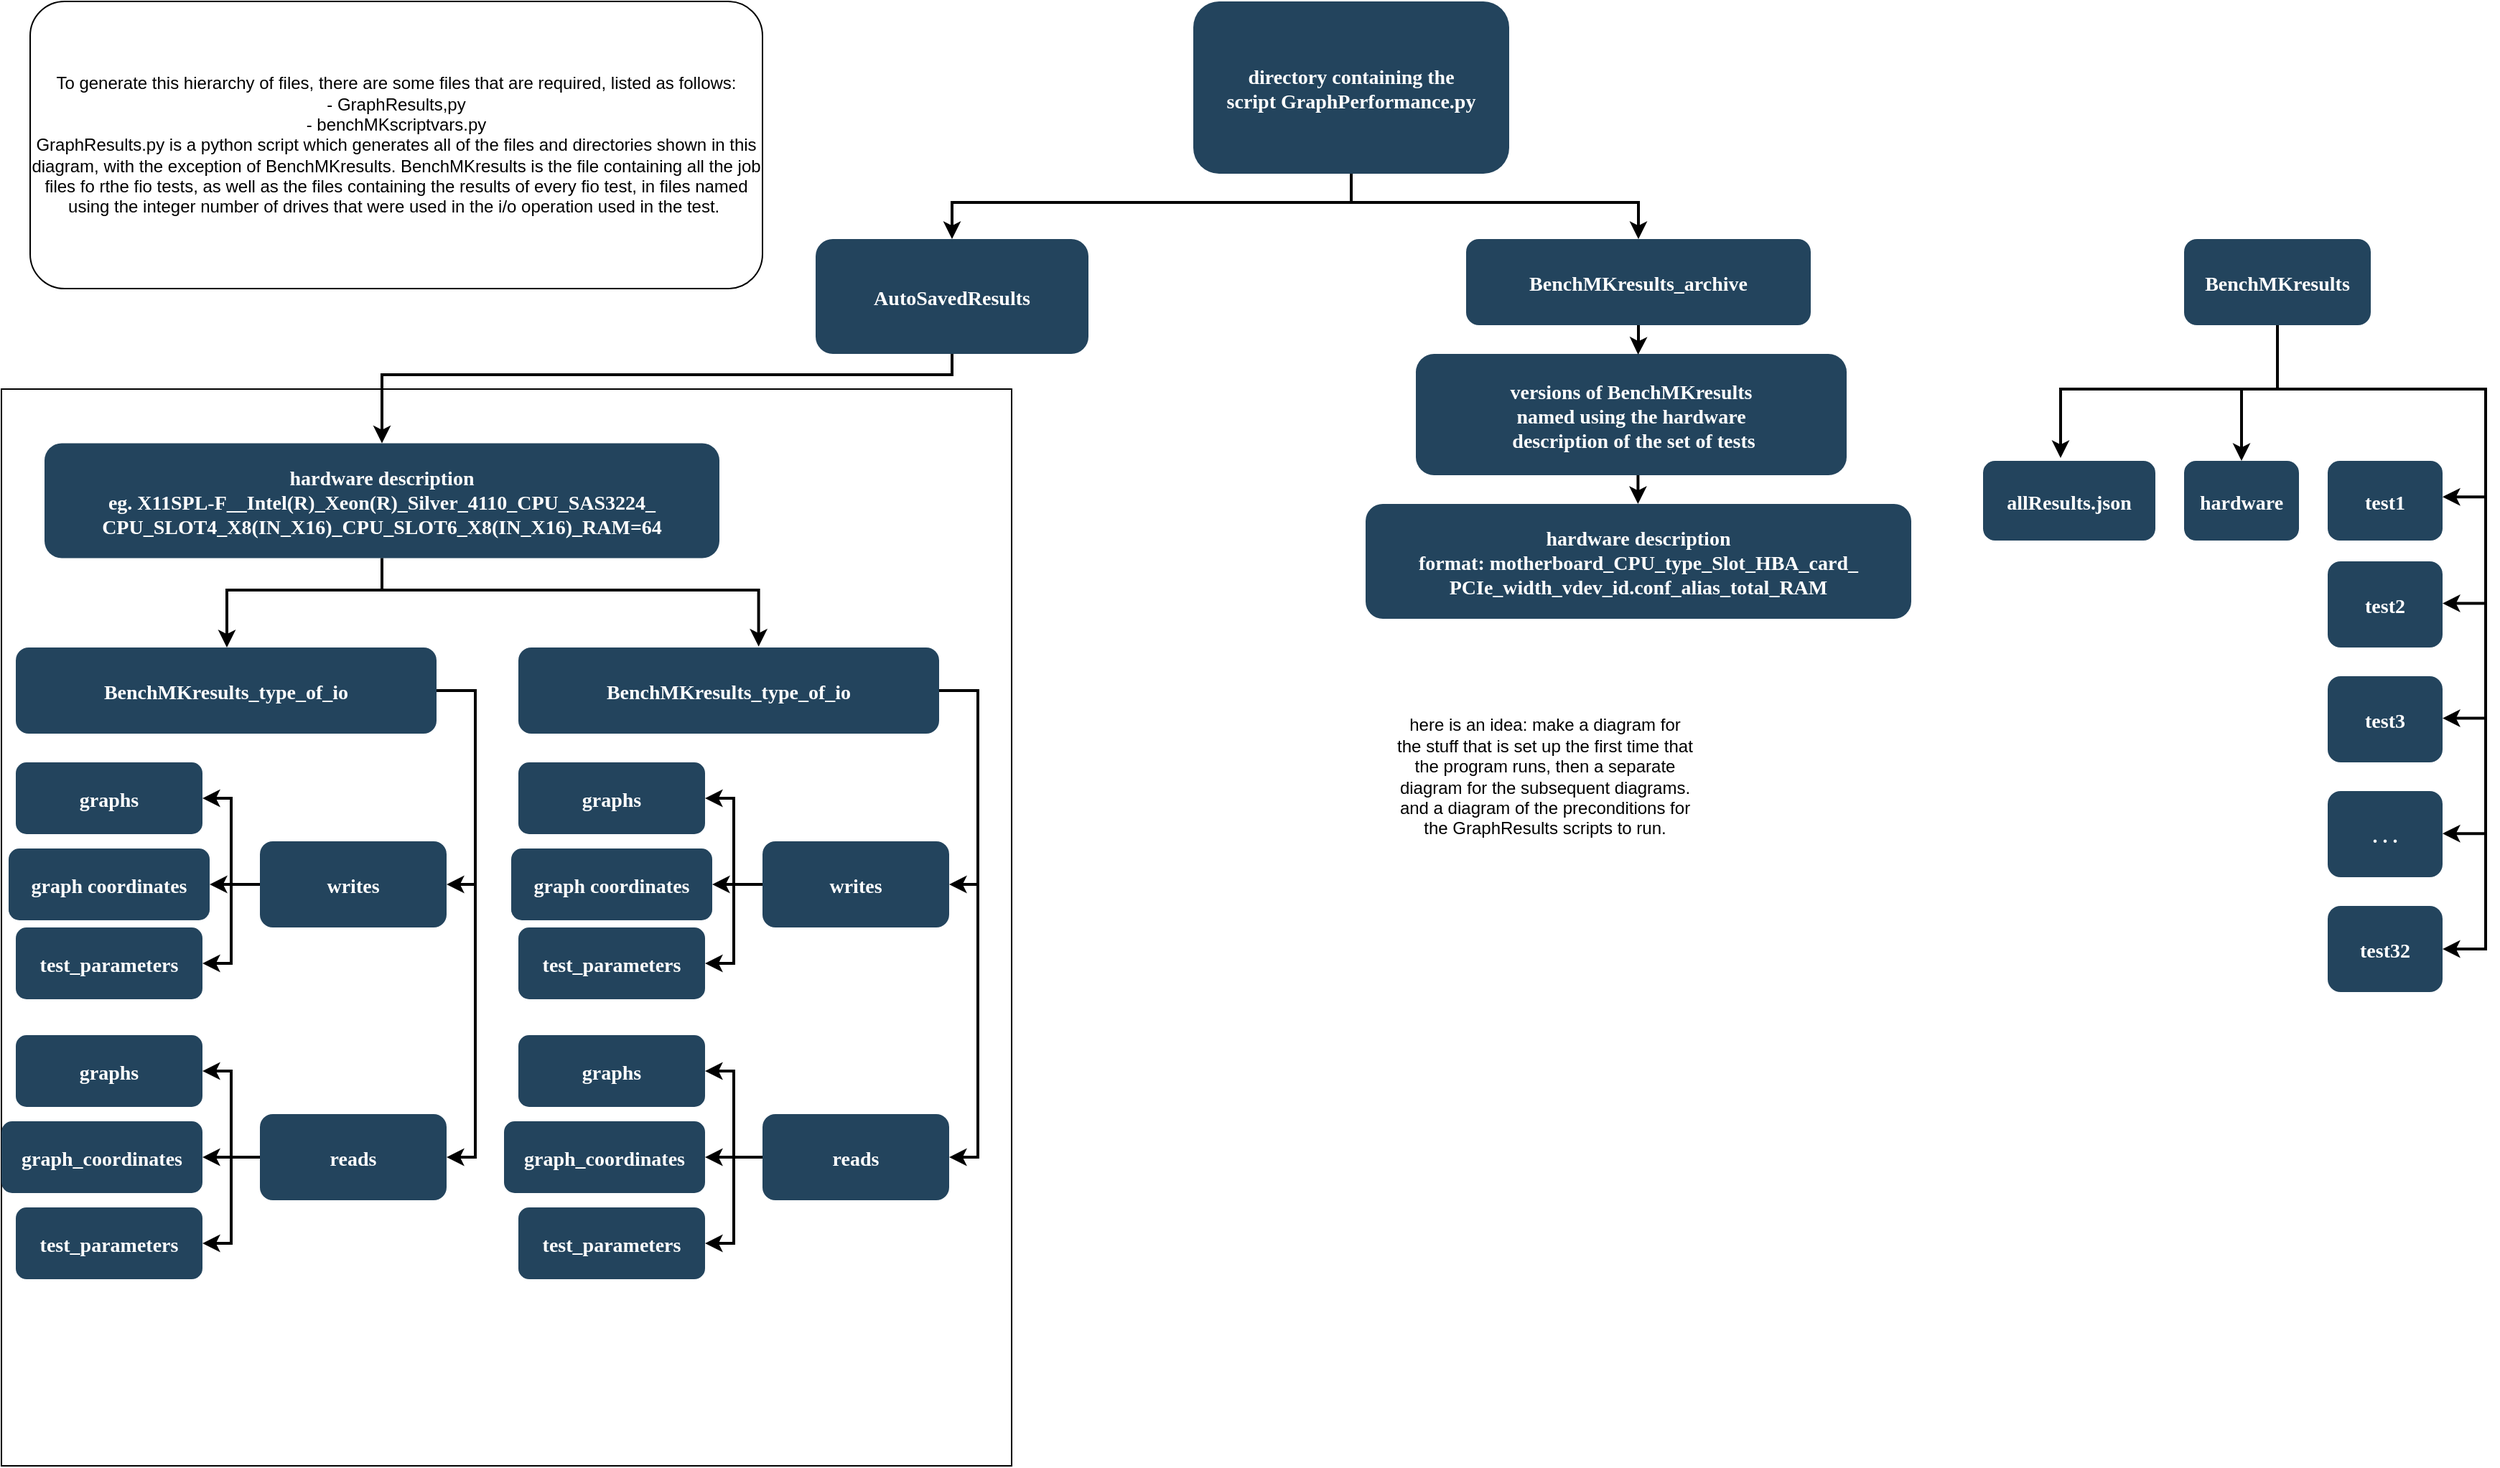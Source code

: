 <mxfile version="14.0.1" type="github">
  <diagram name="Page-1" id="2c0d36ab-eaac-3732-788b-9136903baeff">
    <mxGraphModel dx="2168" dy="874" grid="1" gridSize="10" guides="1" tooltips="1" connect="1" arrows="1" fold="1" page="1" pageScale="1.5" pageWidth="1169" pageHeight="827" background="#ffffff" math="0" shadow="0">
      <root>
        <mxCell id="0" />
        <mxCell id="1" parent="0" />
        <mxCell id="cr9FANzja6UJMiHbJ5yW-260" value="" style="backgroundColour=00aaff;rounded=0;whiteSpace=wrap;html=1;" vertex="1" parent="1">
          <mxGeometry x="10" y="290" width="703.5" height="750" as="geometry" />
        </mxCell>
        <mxCell id="2" value="AutoSavedResults" style="rounded=1;fillColor=#23445D;gradientColor=none;strokeColor=none;fontColor=#FFFFFF;fontStyle=1;fontFamily=Tahoma;fontSize=14" parent="1" vertex="1">
          <mxGeometry x="577" y="185.5" width="190" height="80" as="geometry" />
        </mxCell>
        <mxCell id="cr9FANzja6UJMiHbJ5yW-207" style="strokeWidth=2;edgeStyle=orthogonalEdgeStyle;rounded=0;orthogonalLoop=1;jettySize=auto;html=1;exitX=0.5;exitY=1;exitDx=0;exitDy=0;" edge="1" parent="1" source="13" target="cr9FANzja6UJMiHbJ5yW-208">
          <mxGeometry relative="1" as="geometry">
            <mxPoint x="820" y="480" as="targetPoint" />
            <Array as="points">
              <mxPoint x="275" y="430" />
              <mxPoint x="167" y="430" />
            </Array>
          </mxGeometry>
        </mxCell>
        <mxCell id="cr9FANzja6UJMiHbJ5yW-257" style="strokeWidth=2;edgeStyle=orthogonalEdgeStyle;rounded=0;orthogonalLoop=1;jettySize=auto;html=1;exitX=0.5;exitY=1;exitDx=0;exitDy=0;entryX=0.571;entryY=-0.011;entryDx=0;entryDy=0;entryPerimeter=0;" edge="1" parent="1" source="13" target="cr9FANzja6UJMiHbJ5yW-256">
          <mxGeometry relative="1" as="geometry">
            <Array as="points">
              <mxPoint x="275" y="430" />
              <mxPoint x="537" y="430" />
            </Array>
          </mxGeometry>
        </mxCell>
        <mxCell id="13" value="hardware description&#xa;eg. X11SPL-F__Intel(R)_Xeon(R)_Silver_4110_CPU_SAS3224_&#xa;CPU_SLOT4_X8(IN_X16)_CPU_SLOT6_X8(IN_X16)_RAM=64" style="rounded=1;fillColor=#23445D;gradientColor=none;strokeColor=none;fontColor=#FFFFFF;fontStyle=1;fontFamily=Tahoma;fontSize=14" parent="1" vertex="1">
          <mxGeometry x="40" y="327.75" width="470" height="80" as="geometry" />
        </mxCell>
        <mxCell id="cr9FANzja6UJMiHbJ5yW-204" style="strokeWidth=2;edgeStyle=orthogonalEdgeStyle;rounded=0;orthogonalLoop=1;jettySize=auto;html=1;exitX=0.5;exitY=1;exitDx=0;exitDy=0;entryX=0.45;entryY=-0.036;entryDx=0;entryDy=0;entryPerimeter=0;" edge="1" parent="1" source="14" target="cr9FANzja6UJMiHbJ5yW-201">
          <mxGeometry relative="1" as="geometry">
            <Array as="points">
              <mxPoint x="1595" y="290" />
              <mxPoint x="1444" y="290" />
            </Array>
          </mxGeometry>
        </mxCell>
        <mxCell id="14" value="BenchMKresults" style="rounded=1;fillColor=#23445D;gradientColor=none;strokeColor=none;fontColor=#FFFFFF;fontStyle=1;fontFamily=Tahoma;fontSize=14" parent="1" vertex="1">
          <mxGeometry x="1530" y="185.5" width="130" height="60" as="geometry" />
        </mxCell>
        <mxCell id="61" value="" style="edgeStyle=elbowEdgeStyle;elbow=vertical;strokeWidth=2;rounded=0;exitX=0.5;exitY=1;exitDx=0;exitDy=0;entryX=0.5;entryY=0;entryDx=0;entryDy=0;" parent="1" source="2" target="13" edge="1">
          <mxGeometry x="-23" y="135.5" width="100" height="100" as="geometry">
            <mxPoint x="-23" y="235.5" as="sourcePoint" />
            <mxPoint x="662" y="330" as="targetPoint" />
            <Array as="points">
              <mxPoint x="300" y="280" />
              <mxPoint x="852" y="320" />
            </Array>
          </mxGeometry>
        </mxCell>
        <mxCell id="sJ-iOtZQnBbiaRmRqmVX-124" value="" style="edgeStyle=elbowEdgeStyle;elbow=vertical;strokeWidth=2;rounded=0;entryX=0.5;entryY=0;entryDx=0;entryDy=0;exitX=0.5;exitY=1;exitDx=0;exitDy=0;" parent="1" edge="1" target="2" source="sJ-iOtZQnBbiaRmRqmVX-125">
          <mxGeometry x="705" y="-134.5" width="100" height="100" as="geometry">
            <mxPoint x="930" y="145.5" as="sourcePoint" />
            <mxPoint x="850" y="185.5" as="targetPoint" />
            <Array as="points">
              <mxPoint x="800" y="160" />
            </Array>
          </mxGeometry>
        </mxCell>
        <mxCell id="cr9FANzja6UJMiHbJ5yW-259" style="strokeWidth=2;edgeStyle=orthogonalEdgeStyle;rounded=0;orthogonalLoop=1;jettySize=auto;html=1;exitX=0.5;exitY=1;exitDx=0;exitDy=0;entryX=0.5;entryY=0;entryDx=0;entryDy=0;" edge="1" parent="1" source="sJ-iOtZQnBbiaRmRqmVX-125" target="cr9FANzja6UJMiHbJ5yW-189">
          <mxGeometry relative="1" as="geometry">
            <Array as="points">
              <mxPoint x="950" y="160" />
              <mxPoint x="1150" y="160" />
            </Array>
          </mxGeometry>
        </mxCell>
        <mxCell id="sJ-iOtZQnBbiaRmRqmVX-125" value="directory containing the&#xa;script GraphPerformance.py" style="rounded=1;fillColor=#23445D;gradientColor=none;strokeColor=none;fontColor=#FFFFFF;fontStyle=1;fontFamily=Tahoma;fontSize=14" parent="1" vertex="1">
          <mxGeometry x="840" y="20" width="220" height="120" as="geometry" />
        </mxCell>
        <mxCell id="cr9FANzja6UJMiHbJ5yW-214" style="strokeWidth=2;edgeStyle=orthogonalEdgeStyle;rounded=0;orthogonalLoop=1;jettySize=auto;html=1;exitX=0;exitY=0.5;exitDx=0;exitDy=0;entryX=1;entryY=0.5;entryDx=0;entryDy=0;" edge="1" parent="1" source="sJ-iOtZQnBbiaRmRqmVX-129" target="cr9FANzja6UJMiHbJ5yW-129">
          <mxGeometry relative="1" as="geometry" />
        </mxCell>
        <mxCell id="cr9FANzja6UJMiHbJ5yW-219" style="strokeWidth=2;edgeStyle=orthogonalEdgeStyle;rounded=0;orthogonalLoop=1;jettySize=auto;html=1;exitX=0;exitY=0.5;exitDx=0;exitDy=0;entryX=1;entryY=0.5;entryDx=0;entryDy=0;" edge="1" parent="1" source="sJ-iOtZQnBbiaRmRqmVX-129" target="cr9FANzja6UJMiHbJ5yW-130">
          <mxGeometry relative="1" as="geometry" />
        </mxCell>
        <mxCell id="cr9FANzja6UJMiHbJ5yW-220" style="strokeWidth=2;edgeStyle=orthogonalEdgeStyle;rounded=0;orthogonalLoop=1;jettySize=auto;html=1;exitX=0;exitY=0.5;exitDx=0;exitDy=0;entryX=1;entryY=0.5;entryDx=0;entryDy=0;" edge="1" parent="1" source="sJ-iOtZQnBbiaRmRqmVX-129" target="cr9FANzja6UJMiHbJ5yW-131">
          <mxGeometry relative="1" as="geometry" />
        </mxCell>
        <mxCell id="sJ-iOtZQnBbiaRmRqmVX-129" value="reads" style="rounded=1;fillColor=#23445D;gradientColor=none;strokeColor=none;fontColor=#FFFFFF;fontStyle=1;fontFamily=Tahoma;fontSize=14" parent="1" vertex="1">
          <mxGeometry x="190" y="795" width="130" height="60" as="geometry" />
        </mxCell>
        <mxCell id="cr9FANzja6UJMiHbJ5yW-211" style="strokeWidth=2;edgeStyle=orthogonalEdgeStyle;rounded=0;orthogonalLoop=1;jettySize=auto;html=1;exitX=0;exitY=0.5;exitDx=0;exitDy=0;entryX=1;entryY=0.5;entryDx=0;entryDy=0;" edge="1" parent="1" source="sJ-iOtZQnBbiaRmRqmVX-130" target="cr9FANzja6UJMiHbJ5yW-126">
          <mxGeometry relative="1" as="geometry" />
        </mxCell>
        <mxCell id="cr9FANzja6UJMiHbJ5yW-212" style="strokeWidth=2;edgeStyle=orthogonalEdgeStyle;rounded=0;orthogonalLoop=1;jettySize=auto;html=1;exitX=0;exitY=0.5;exitDx=0;exitDy=0;entryX=1;entryY=0.5;entryDx=0;entryDy=0;" edge="1" parent="1" source="sJ-iOtZQnBbiaRmRqmVX-130" target="cr9FANzja6UJMiHbJ5yW-127">
          <mxGeometry relative="1" as="geometry">
            <mxPoint x="170.0" y="560" as="targetPoint" />
          </mxGeometry>
        </mxCell>
        <mxCell id="cr9FANzja6UJMiHbJ5yW-216" style="strokeWidth=2;edgeStyle=orthogonalEdgeStyle;rounded=0;orthogonalLoop=1;jettySize=auto;html=1;exitX=0;exitY=0.5;exitDx=0;exitDy=0;entryX=1;entryY=0.5;entryDx=0;entryDy=0;" edge="1" parent="1" source="sJ-iOtZQnBbiaRmRqmVX-130" target="cr9FANzja6UJMiHbJ5yW-128">
          <mxGeometry relative="1" as="geometry">
            <mxPoint x="170" y="690.0" as="targetPoint" />
            <Array as="points">
              <mxPoint x="170" y="635" />
              <mxPoint x="170" y="690" />
            </Array>
          </mxGeometry>
        </mxCell>
        <mxCell id="sJ-iOtZQnBbiaRmRqmVX-130" value="writes" style="rounded=1;fillColor=#23445D;gradientColor=none;strokeColor=none;fontColor=#FFFFFF;fontStyle=1;fontFamily=Tahoma;fontSize=14" parent="1" vertex="1">
          <mxGeometry x="190" y="605" width="130" height="60" as="geometry" />
        </mxCell>
        <mxCell id="cr9FANzja6UJMiHbJ5yW-126" value="graph coordinates" style="rounded=1;fillColor=#23445D;gradientColor=none;strokeColor=none;fontColor=#FFFFFF;fontStyle=1;fontFamily=Tahoma;fontSize=14" vertex="1" parent="1">
          <mxGeometry x="15" y="610" width="140" height="50" as="geometry" />
        </mxCell>
        <mxCell id="cr9FANzja6UJMiHbJ5yW-127" value="graphs" style="rounded=1;fillColor=#23445D;gradientColor=none;strokeColor=none;fontColor=#FFFFFF;fontStyle=1;fontFamily=Tahoma;fontSize=14" vertex="1" parent="1">
          <mxGeometry x="20" y="550" width="130" height="50" as="geometry" />
        </mxCell>
        <mxCell id="cr9FANzja6UJMiHbJ5yW-128" value="test_parameters" style="rounded=1;fillColor=#23445D;gradientColor=none;strokeColor=none;fontColor=#FFFFFF;fontStyle=1;fontFamily=Tahoma;fontSize=14" vertex="1" parent="1">
          <mxGeometry x="20" y="665" width="130" height="50" as="geometry" />
        </mxCell>
        <mxCell id="cr9FANzja6UJMiHbJ5yW-129" value="graph_coordinates" style="rounded=1;fillColor=#23445D;gradientColor=none;strokeColor=none;fontColor=#FFFFFF;fontStyle=1;fontFamily=Tahoma;fontSize=14" vertex="1" parent="1">
          <mxGeometry x="10" y="800" width="140" height="50" as="geometry" />
        </mxCell>
        <mxCell id="cr9FANzja6UJMiHbJ5yW-130" value="graphs" style="rounded=1;fillColor=#23445D;gradientColor=none;strokeColor=none;fontColor=#FFFFFF;fontStyle=1;fontFamily=Tahoma;fontSize=14" vertex="1" parent="1">
          <mxGeometry x="20" y="740" width="130" height="50" as="geometry" />
        </mxCell>
        <mxCell id="cr9FANzja6UJMiHbJ5yW-131" value="test_parameters" style="rounded=1;fillColor=#23445D;gradientColor=none;strokeColor=none;fontColor=#FFFFFF;fontStyle=1;fontFamily=Tahoma;fontSize=14" vertex="1" parent="1">
          <mxGeometry x="20" y="860" width="130" height="50" as="geometry" />
        </mxCell>
        <mxCell id="cr9FANzja6UJMiHbJ5yW-148" value="test1" style="rounded=1;fillColor=#23445D;gradientColor=none;strokeColor=none;fontColor=#FFFFFF;fontStyle=1;fontFamily=Tahoma;fontSize=14" vertex="1" parent="1">
          <mxGeometry x="1630" y="340" width="80" height="55.5" as="geometry" />
        </mxCell>
        <mxCell id="cr9FANzja6UJMiHbJ5yW-149" value="test2" style="rounded=1;fillColor=#23445D;gradientColor=none;strokeColor=none;fontColor=#FFFFFF;fontStyle=1;fontFamily=Tahoma;fontSize=14" vertex="1" parent="1">
          <mxGeometry x="1630" y="410" width="80" height="60" as="geometry" />
        </mxCell>
        <mxCell id="cr9FANzja6UJMiHbJ5yW-151" value="hardware" style="rounded=1;fillColor=#23445D;gradientColor=none;strokeColor=none;fontColor=#FFFFFF;fontStyle=1;fontFamily=Tahoma;fontSize=14" vertex="1" parent="1">
          <mxGeometry x="1530" y="340" width="80" height="55.5" as="geometry" />
        </mxCell>
        <mxCell id="cr9FANzja6UJMiHbJ5yW-155" value=". . ." style="rounded=1;fillColor=#23445D;gradientColor=none;strokeColor=none;fontColor=#FFFFFF;fontStyle=1;fontFamily=Tahoma;fontSize=14" vertex="1" parent="1">
          <mxGeometry x="1630" y="570" width="80" height="60" as="geometry" />
        </mxCell>
        <mxCell id="cr9FANzja6UJMiHbJ5yW-156" value="test32" style="rounded=1;fillColor=#23445D;gradientColor=none;strokeColor=none;fontColor=#FFFFFF;fontStyle=1;fontFamily=Tahoma;fontSize=14" vertex="1" parent="1">
          <mxGeometry x="1630" y="650" width="80" height="60" as="geometry" />
        </mxCell>
        <mxCell id="cr9FANzja6UJMiHbJ5yW-165" value="" style="edgeStyle=elbowEdgeStyle;elbow=vertical;strokeWidth=2;rounded=0;entryX=0.5;entryY=0;entryDx=0;entryDy=0;" edge="1" parent="1" target="cr9FANzja6UJMiHbJ5yW-151">
          <mxGeometry x="374.58" y="-0.5" width="100" height="100" as="geometry">
            <mxPoint x="1740" y="300" as="sourcePoint" />
            <mxPoint x="1054.58" y="319.5" as="targetPoint" />
            <Array as="points">
              <mxPoint x="1250" y="290" />
              <mxPoint x="1054.29" y="289.5" />
            </Array>
          </mxGeometry>
        </mxCell>
        <mxCell id="cr9FANzja6UJMiHbJ5yW-150" value="test3" style="rounded=1;fillColor=#23445D;gradientColor=none;strokeColor=none;fontColor=#FFFFFF;fontStyle=1;fontFamily=Tahoma;fontSize=14" vertex="1" parent="1">
          <mxGeometry x="1630" y="490" width="80" height="60" as="geometry" />
        </mxCell>
        <mxCell id="cr9FANzja6UJMiHbJ5yW-168" value="" style="edgeStyle=elbowEdgeStyle;elbow=vertical;strokeWidth=2;rounded=0" edge="1" parent="1">
          <mxGeometry x="1050" y="389.58" width="100" height="100" as="geometry">
            <mxPoint x="1740" y="290" as="sourcePoint" />
            <mxPoint x="1710" y="679.58" as="targetPoint" />
            <Array as="points">
              <mxPoint x="1780" y="680" />
              <mxPoint x="1780" y="680" />
              <mxPoint x="1780" y="680" />
              <mxPoint x="1730" y="680" />
            </Array>
          </mxGeometry>
        </mxCell>
        <mxCell id="cr9FANzja6UJMiHbJ5yW-170" value="" style="edgeStyle=elbowEdgeStyle;elbow=vertical;strokeWidth=2;rounded=0" edge="1" parent="1">
          <mxGeometry x="1050" y="239.29" width="100" height="100" as="geometry">
            <mxPoint x="1740" y="519.29" as="sourcePoint" />
            <mxPoint x="1710" y="519.29" as="targetPoint" />
            <Array as="points">
              <mxPoint x="1730" y="519.29" />
              <mxPoint x="1740" y="529.29" />
              <mxPoint x="1729.71" y="529.29" />
            </Array>
          </mxGeometry>
        </mxCell>
        <mxCell id="cr9FANzja6UJMiHbJ5yW-171" value="" style="edgeStyle=elbowEdgeStyle;elbow=vertical;strokeWidth=2;rounded=0" edge="1" parent="1">
          <mxGeometry x="1050" y="159.29" width="100" height="100" as="geometry">
            <mxPoint x="1740" y="439.29" as="sourcePoint" />
            <mxPoint x="1710" y="439.29" as="targetPoint" />
            <Array as="points">
              <mxPoint x="1730" y="439.29" />
              <mxPoint x="1740" y="449.29" />
              <mxPoint x="1729.71" y="449.29" />
            </Array>
          </mxGeometry>
        </mxCell>
        <mxCell id="cr9FANzja6UJMiHbJ5yW-172" value="" style="edgeStyle=elbowEdgeStyle;elbow=vertical;strokeWidth=2;rounded=0" edge="1" parent="1">
          <mxGeometry x="1050" y="85.08" width="100" height="100" as="geometry">
            <mxPoint x="1740" y="365.08" as="sourcePoint" />
            <mxPoint x="1710" y="365.08" as="targetPoint" />
            <Array as="points">
              <mxPoint x="1730" y="365.08" />
              <mxPoint x="1740" y="375.08" />
              <mxPoint x="1729.71" y="375.08" />
            </Array>
          </mxGeometry>
        </mxCell>
        <mxCell id="cr9FANzja6UJMiHbJ5yW-182" value="To generate this hierarchy of files, there are some files that are required, listed as follows:&lt;br&gt;- GraphResults,py&lt;br&gt;- benchMKscriptvars.py&lt;br&gt;GraphResults.py is a python script which generates all of the files and directories shown in this diagram, with the exception of BenchMKresults. BenchMKresults is the file containing all the job files fo rthe fio tests, as well as the files containing the results of every fio test, in files named using the integer number of drives that were used in the i/o operation used in the test.&amp;nbsp;" style="rounded=1;whiteSpace=wrap;html=1;arcSize=12;" vertex="1" parent="1">
          <mxGeometry x="30" y="20" width="510" height="200" as="geometry" />
        </mxCell>
        <mxCell id="cr9FANzja6UJMiHbJ5yW-188" value="" style="edgeStyle=elbowEdgeStyle;elbow=vertical;strokeWidth=2;rounded=0" edge="1" parent="1">
          <mxGeometry x="1050" y="319.58" width="100" height="100" as="geometry">
            <mxPoint x="1740" y="599.58" as="sourcePoint" />
            <mxPoint x="1710" y="599.58" as="targetPoint" />
            <Array as="points">
              <mxPoint x="1730" y="599.58" />
              <mxPoint x="1740" y="609.58" />
              <mxPoint x="1729.71" y="609.58" />
            </Array>
          </mxGeometry>
        </mxCell>
        <mxCell id="cr9FANzja6UJMiHbJ5yW-189" value="BenchMKresults_archive" style="rounded=1;fillColor=#23445D;gradientColor=none;strokeColor=none;fontColor=#FFFFFF;fontStyle=1;fontFamily=Tahoma;fontSize=14" vertex="1" parent="1">
          <mxGeometry x="1030" y="185.5" width="240" height="60" as="geometry" />
        </mxCell>
        <mxCell id="cr9FANzja6UJMiHbJ5yW-190" value="versions of BenchMKresults&#xa;named using the hardware&#xa; description of the set of tests" style="rounded=1;fillColor=#23445D;gradientColor=none;strokeColor=none;fontColor=#FFFFFF;fontStyle=1;fontFamily=Tahoma;fontSize=14" vertex="1" parent="1">
          <mxGeometry x="995" y="265.5" width="300" height="84.5" as="geometry" />
        </mxCell>
        <mxCell id="cr9FANzja6UJMiHbJ5yW-191" value="hardware description&#xa;format: motherboard_CPU_type_Slot_HBA_card_&#xa;PCIe_width_vdev_id.conf_alias_total_RAM" style="rounded=1;fillColor=#23445D;gradientColor=none;strokeColor=none;fontColor=#FFFFFF;fontStyle=1;fontFamily=Tahoma;fontSize=14" vertex="1" parent="1">
          <mxGeometry x="960" y="370" width="380" height="80" as="geometry" />
        </mxCell>
        <mxCell id="cr9FANzja6UJMiHbJ5yW-192" value="" style="edgeStyle=elbowEdgeStyle;elbow=vertical;strokeWidth=2;rounded=0;" edge="1" parent="1">
          <mxGeometry x="609.71" y="70" width="100" height="100" as="geometry">
            <mxPoint x="1149.71" y="350.0" as="sourcePoint" />
            <mxPoint x="1149.71" y="370.0" as="targetPoint" />
            <Array as="points">
              <mxPoint x="1149.71" y="370" />
            </Array>
          </mxGeometry>
        </mxCell>
        <mxCell id="cr9FANzja6UJMiHbJ5yW-193" value="" style="edgeStyle=elbowEdgeStyle;elbow=vertical;strokeWidth=2;rounded=0;exitX=0.5;exitY=1;exitDx=0;exitDy=0;entryX=0.516;entryY=0.006;entryDx=0;entryDy=0;entryPerimeter=0;" edge="1" source="cr9FANzja6UJMiHbJ5yW-189" target="cr9FANzja6UJMiHbJ5yW-190" parent="1">
          <mxGeometry x="555" y="-30" width="100" height="100" as="geometry">
            <mxPoint x="1151" y="250" as="sourcePoint" />
            <mxPoint x="1151" y="266" as="targetPoint" />
            <Array as="points">
              <mxPoint x="1115" y="256" />
            </Array>
          </mxGeometry>
        </mxCell>
        <mxCell id="cr9FANzja6UJMiHbJ5yW-201" value="allResults.json" style="rounded=1;fillColor=#23445D;gradientColor=none;strokeColor=none;fontColor=#FFFFFF;fontStyle=1;fontFamily=Tahoma;fontSize=14" vertex="1" parent="1">
          <mxGeometry x="1390" y="340" width="120" height="55.5" as="geometry" />
        </mxCell>
        <mxCell id="cr9FANzja6UJMiHbJ5yW-221" style="strokeWidth=2;edgeStyle=orthogonalEdgeStyle;rounded=0;orthogonalLoop=1;jettySize=auto;html=1;exitX=1;exitY=0.5;exitDx=0;exitDy=0;entryX=1;entryY=0.5;entryDx=0;entryDy=0;" edge="1" parent="1" source="cr9FANzja6UJMiHbJ5yW-208" target="sJ-iOtZQnBbiaRmRqmVX-129">
          <mxGeometry relative="1" as="geometry" />
        </mxCell>
        <mxCell id="cr9FANzja6UJMiHbJ5yW-222" style="strokeWidth=2;edgeStyle=orthogonalEdgeStyle;rounded=0;orthogonalLoop=1;jettySize=auto;html=1;exitX=1;exitY=0.5;exitDx=0;exitDy=0;entryX=1;entryY=0.5;entryDx=0;entryDy=0;" edge="1" parent="1" source="cr9FANzja6UJMiHbJ5yW-208" target="sJ-iOtZQnBbiaRmRqmVX-130">
          <mxGeometry relative="1" as="geometry" />
        </mxCell>
        <mxCell id="cr9FANzja6UJMiHbJ5yW-208" value="BenchMKresults_type_of_io" style="rounded=1;fillColor=#23445D;gradientColor=none;strokeColor=none;fontColor=#FFFFFF;fontStyle=1;fontFamily=Tahoma;fontSize=14" vertex="1" parent="1">
          <mxGeometry x="20" y="470" width="293" height="60" as="geometry" />
        </mxCell>
        <mxCell id="cr9FANzja6UJMiHbJ5yW-240" style="strokeWidth=2;edgeStyle=orthogonalEdgeStyle;rounded=0;orthogonalLoop=1;jettySize=auto;html=1;exitX=0;exitY=0.5;exitDx=0;exitDy=0;entryX=1;entryY=0.5;entryDx=0;entryDy=0;" edge="1" source="cr9FANzja6UJMiHbJ5yW-243" target="cr9FANzja6UJMiHbJ5yW-251" parent="1">
          <mxGeometry relative="1" as="geometry" />
        </mxCell>
        <mxCell id="cr9FANzja6UJMiHbJ5yW-241" style="strokeWidth=2;edgeStyle=orthogonalEdgeStyle;rounded=0;orthogonalLoop=1;jettySize=auto;html=1;exitX=0;exitY=0.5;exitDx=0;exitDy=0;entryX=1;entryY=0.5;entryDx=0;entryDy=0;" edge="1" source="cr9FANzja6UJMiHbJ5yW-243" target="cr9FANzja6UJMiHbJ5yW-252" parent="1">
          <mxGeometry relative="1" as="geometry" />
        </mxCell>
        <mxCell id="cr9FANzja6UJMiHbJ5yW-242" style="strokeWidth=2;edgeStyle=orthogonalEdgeStyle;rounded=0;orthogonalLoop=1;jettySize=auto;html=1;exitX=0;exitY=0.5;exitDx=0;exitDy=0;entryX=1;entryY=0.5;entryDx=0;entryDy=0;" edge="1" source="cr9FANzja6UJMiHbJ5yW-243" target="cr9FANzja6UJMiHbJ5yW-253" parent="1">
          <mxGeometry relative="1" as="geometry" />
        </mxCell>
        <mxCell id="cr9FANzja6UJMiHbJ5yW-243" value="reads" style="rounded=1;fillColor=#23445D;gradientColor=none;strokeColor=none;fontColor=#FFFFFF;fontStyle=1;fontFamily=Tahoma;fontSize=14" vertex="1" parent="1">
          <mxGeometry x="540" y="795" width="130" height="60" as="geometry" />
        </mxCell>
        <mxCell id="cr9FANzja6UJMiHbJ5yW-244" style="strokeWidth=2;edgeStyle=orthogonalEdgeStyle;rounded=0;orthogonalLoop=1;jettySize=auto;html=1;exitX=0;exitY=0.5;exitDx=0;exitDy=0;entryX=1;entryY=0.5;entryDx=0;entryDy=0;" edge="1" source="cr9FANzja6UJMiHbJ5yW-247" target="cr9FANzja6UJMiHbJ5yW-248" parent="1">
          <mxGeometry relative="1" as="geometry" />
        </mxCell>
        <mxCell id="cr9FANzja6UJMiHbJ5yW-245" style="strokeWidth=2;edgeStyle=orthogonalEdgeStyle;rounded=0;orthogonalLoop=1;jettySize=auto;html=1;exitX=0;exitY=0.5;exitDx=0;exitDy=0;entryX=1;entryY=0.5;entryDx=0;entryDy=0;" edge="1" source="cr9FANzja6UJMiHbJ5yW-247" target="cr9FANzja6UJMiHbJ5yW-249" parent="1">
          <mxGeometry relative="1" as="geometry">
            <mxPoint x="520.0" y="560" as="targetPoint" />
          </mxGeometry>
        </mxCell>
        <mxCell id="cr9FANzja6UJMiHbJ5yW-246" style="strokeWidth=2;edgeStyle=orthogonalEdgeStyle;rounded=0;orthogonalLoop=1;jettySize=auto;html=1;exitX=0;exitY=0.5;exitDx=0;exitDy=0;entryX=1;entryY=0.5;entryDx=0;entryDy=0;" edge="1" source="cr9FANzja6UJMiHbJ5yW-247" target="cr9FANzja6UJMiHbJ5yW-250" parent="1">
          <mxGeometry relative="1" as="geometry">
            <mxPoint x="520" y="690.0" as="targetPoint" />
            <Array as="points">
              <mxPoint x="520" y="635" />
              <mxPoint x="520" y="690" />
            </Array>
          </mxGeometry>
        </mxCell>
        <mxCell id="cr9FANzja6UJMiHbJ5yW-247" value="writes" style="rounded=1;fillColor=#23445D;gradientColor=none;strokeColor=none;fontColor=#FFFFFF;fontStyle=1;fontFamily=Tahoma;fontSize=14" vertex="1" parent="1">
          <mxGeometry x="540" y="605" width="130" height="60" as="geometry" />
        </mxCell>
        <mxCell id="cr9FANzja6UJMiHbJ5yW-248" value="graph coordinates" style="rounded=1;fillColor=#23445D;gradientColor=none;strokeColor=none;fontColor=#FFFFFF;fontStyle=1;fontFamily=Tahoma;fontSize=14" vertex="1" parent="1">
          <mxGeometry x="365" y="610" width="140" height="50" as="geometry" />
        </mxCell>
        <mxCell id="cr9FANzja6UJMiHbJ5yW-249" value="graphs" style="rounded=1;fillColor=#23445D;gradientColor=none;strokeColor=none;fontColor=#FFFFFF;fontStyle=1;fontFamily=Tahoma;fontSize=14" vertex="1" parent="1">
          <mxGeometry x="370" y="550" width="130" height="50" as="geometry" />
        </mxCell>
        <mxCell id="cr9FANzja6UJMiHbJ5yW-250" value="test_parameters" style="rounded=1;fillColor=#23445D;gradientColor=none;strokeColor=none;fontColor=#FFFFFF;fontStyle=1;fontFamily=Tahoma;fontSize=14" vertex="1" parent="1">
          <mxGeometry x="370" y="665" width="130" height="50" as="geometry" />
        </mxCell>
        <mxCell id="cr9FANzja6UJMiHbJ5yW-251" value="graph_coordinates" style="rounded=1;fillColor=#23445D;gradientColor=none;strokeColor=none;fontColor=#FFFFFF;fontStyle=1;fontFamily=Tahoma;fontSize=14" vertex="1" parent="1">
          <mxGeometry x="360" y="800" width="140" height="50" as="geometry" />
        </mxCell>
        <mxCell id="cr9FANzja6UJMiHbJ5yW-252" value="graphs" style="rounded=1;fillColor=#23445D;gradientColor=none;strokeColor=none;fontColor=#FFFFFF;fontStyle=1;fontFamily=Tahoma;fontSize=14" vertex="1" parent="1">
          <mxGeometry x="370" y="740" width="130" height="50" as="geometry" />
        </mxCell>
        <mxCell id="cr9FANzja6UJMiHbJ5yW-253" value="test_parameters" style="rounded=1;fillColor=#23445D;gradientColor=none;strokeColor=none;fontColor=#FFFFFF;fontStyle=1;fontFamily=Tahoma;fontSize=14" vertex="1" parent="1">
          <mxGeometry x="370" y="860" width="130" height="50" as="geometry" />
        </mxCell>
        <mxCell id="cr9FANzja6UJMiHbJ5yW-254" style="strokeWidth=2;edgeStyle=orthogonalEdgeStyle;rounded=0;orthogonalLoop=1;jettySize=auto;html=1;exitX=1;exitY=0.5;exitDx=0;exitDy=0;entryX=1;entryY=0.5;entryDx=0;entryDy=0;" edge="1" source="cr9FANzja6UJMiHbJ5yW-256" target="cr9FANzja6UJMiHbJ5yW-243" parent="1">
          <mxGeometry relative="1" as="geometry" />
        </mxCell>
        <mxCell id="cr9FANzja6UJMiHbJ5yW-255" style="strokeWidth=2;edgeStyle=orthogonalEdgeStyle;rounded=0;orthogonalLoop=1;jettySize=auto;html=1;exitX=1;exitY=0.5;exitDx=0;exitDy=0;entryX=1;entryY=0.5;entryDx=0;entryDy=0;" edge="1" source="cr9FANzja6UJMiHbJ5yW-256" target="cr9FANzja6UJMiHbJ5yW-247" parent="1">
          <mxGeometry relative="1" as="geometry" />
        </mxCell>
        <mxCell id="cr9FANzja6UJMiHbJ5yW-256" value="BenchMKresults_type_of_io" style="rounded=1;fillColor=#23445D;gradientColor=none;strokeColor=none;fontColor=#FFFFFF;fontStyle=1;fontFamily=Tahoma;fontSize=14" vertex="1" parent="1">
          <mxGeometry x="370" y="470" width="293" height="60" as="geometry" />
        </mxCell>
        <mxCell id="cr9FANzja6UJMiHbJ5yW-261" value="here is an idea: make a diagram for the stuff that is set up the first time that the program runs, then a separate diagram for the subsequent diagrams. and a diagram of the preconditions for the GraphResults scripts to run." style="text;html=1;strokeColor=none;fillColor=none;align=center;verticalAlign=middle;whiteSpace=wrap;rounded=0;" vertex="1" parent="1">
          <mxGeometry x="980" y="460" width="210" height="200" as="geometry" />
        </mxCell>
      </root>
    </mxGraphModel>
  </diagram>
</mxfile>
